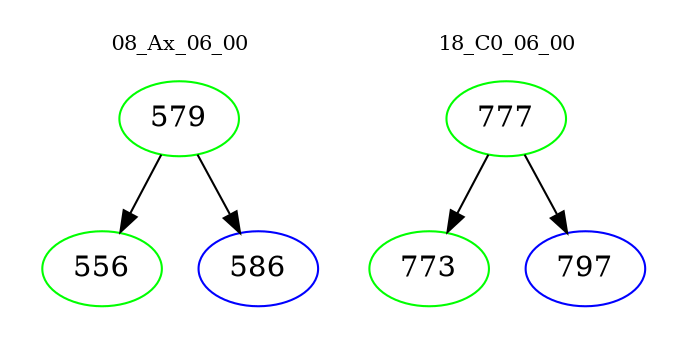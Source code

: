 digraph{
subgraph cluster_0 {
color = white
label = "08_Ax_06_00";
fontsize=10;
T0_579 [label="579", color="green"]
T0_579 -> T0_556 [color="black"]
T0_556 [label="556", color="green"]
T0_579 -> T0_586 [color="black"]
T0_586 [label="586", color="blue"]
}
subgraph cluster_1 {
color = white
label = "18_C0_06_00";
fontsize=10;
T1_777 [label="777", color="green"]
T1_777 -> T1_773 [color="black"]
T1_773 [label="773", color="green"]
T1_777 -> T1_797 [color="black"]
T1_797 [label="797", color="blue"]
}
}
